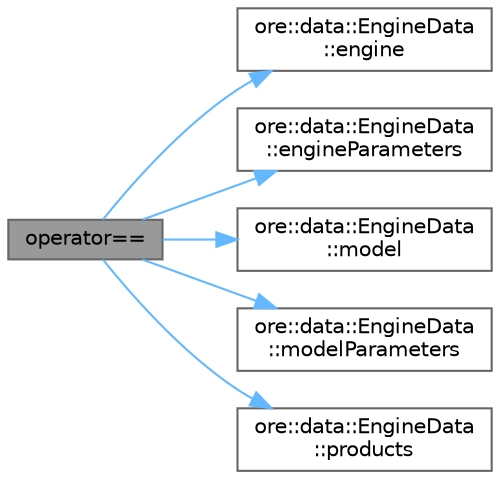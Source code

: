 digraph "operator=="
{
 // INTERACTIVE_SVG=YES
 // LATEX_PDF_SIZE
  bgcolor="transparent";
  edge [fontname=Helvetica,fontsize=10,labelfontname=Helvetica,labelfontsize=10];
  node [fontname=Helvetica,fontsize=10,shape=box,height=0.2,width=0.4];
  rankdir="LR";
  Node1 [label="operator==",height=0.2,width=0.4,color="gray40", fillcolor="grey60", style="filled", fontcolor="black",tooltip=" "];
  Node1 -> Node2 [color="steelblue1",style="solid"];
  Node2 [label="ore::data::EngineData\l::engine",height=0.2,width=0.4,color="grey40", fillcolor="white", style="filled",URL="$classore_1_1data_1_1_engine_data.html#af3b015ef43042832eceab09da326c56a",tooltip=" "];
  Node1 -> Node3 [color="steelblue1",style="solid"];
  Node3 [label="ore::data::EngineData\l::engineParameters",height=0.2,width=0.4,color="grey40", fillcolor="white", style="filled",URL="$classore_1_1data_1_1_engine_data.html#ae5ed443ea74f340cdff6eeec5ef3ca2c",tooltip=" "];
  Node1 -> Node4 [color="steelblue1",style="solid"];
  Node4 [label="ore::data::EngineData\l::model",height=0.2,width=0.4,color="grey40", fillcolor="white", style="filled",URL="$classore_1_1data_1_1_engine_data.html#ae6bd075d98108a1e491935abe62e0a0c",tooltip=" "];
  Node1 -> Node5 [color="steelblue1",style="solid"];
  Node5 [label="ore::data::EngineData\l::modelParameters",height=0.2,width=0.4,color="grey40", fillcolor="white", style="filled",URL="$classore_1_1data_1_1_engine_data.html#ab8e1391f88ceab4e5c17efe62646db05",tooltip=" "];
  Node1 -> Node6 [color="steelblue1",style="solid"];
  Node6 [label="ore::data::EngineData\l::products",height=0.2,width=0.4,color="grey40", fillcolor="white", style="filled",URL="$classore_1_1data_1_1_engine_data.html#a6b986758c9d68f496b2a76ab80c8d0a5",tooltip="Return all products."];
}
